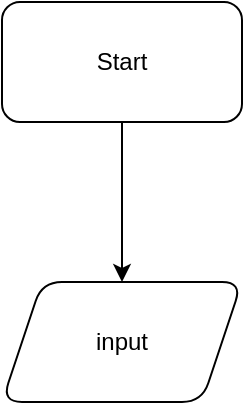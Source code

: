 <mxfile version="24.2.7" type="github">
  <diagram name="Page-1" id="QmqUOnFt2SkwxjIkULtz">
    <mxGraphModel dx="880" dy="472" grid="1" gridSize="10" guides="1" tooltips="1" connect="1" arrows="1" fold="1" page="1" pageScale="1" pageWidth="827" pageHeight="1169" math="0" shadow="0">
      <root>
        <mxCell id="0" />
        <mxCell id="1" parent="0" />
        <mxCell id="Nz9W8VlRNV2FiTlG2k48-4" value="" style="edgeStyle=orthogonalEdgeStyle;rounded=0;orthogonalLoop=1;jettySize=auto;html=1;" edge="1" parent="1" source="Nz9W8VlRNV2FiTlG2k48-2" target="Nz9W8VlRNV2FiTlG2k48-3">
          <mxGeometry relative="1" as="geometry" />
        </mxCell>
        <mxCell id="Nz9W8VlRNV2FiTlG2k48-2" value="Start" style="rounded=1;whiteSpace=wrap;html=1;" vertex="1" parent="1">
          <mxGeometry x="240" y="40" width="120" height="60" as="geometry" />
        </mxCell>
        <mxCell id="Nz9W8VlRNV2FiTlG2k48-3" value="input" style="shape=parallelogram;perimeter=parallelogramPerimeter;whiteSpace=wrap;html=1;fixedSize=1;rounded=1;" vertex="1" parent="1">
          <mxGeometry x="240" y="180" width="120" height="60" as="geometry" />
        </mxCell>
      </root>
    </mxGraphModel>
  </diagram>
</mxfile>
